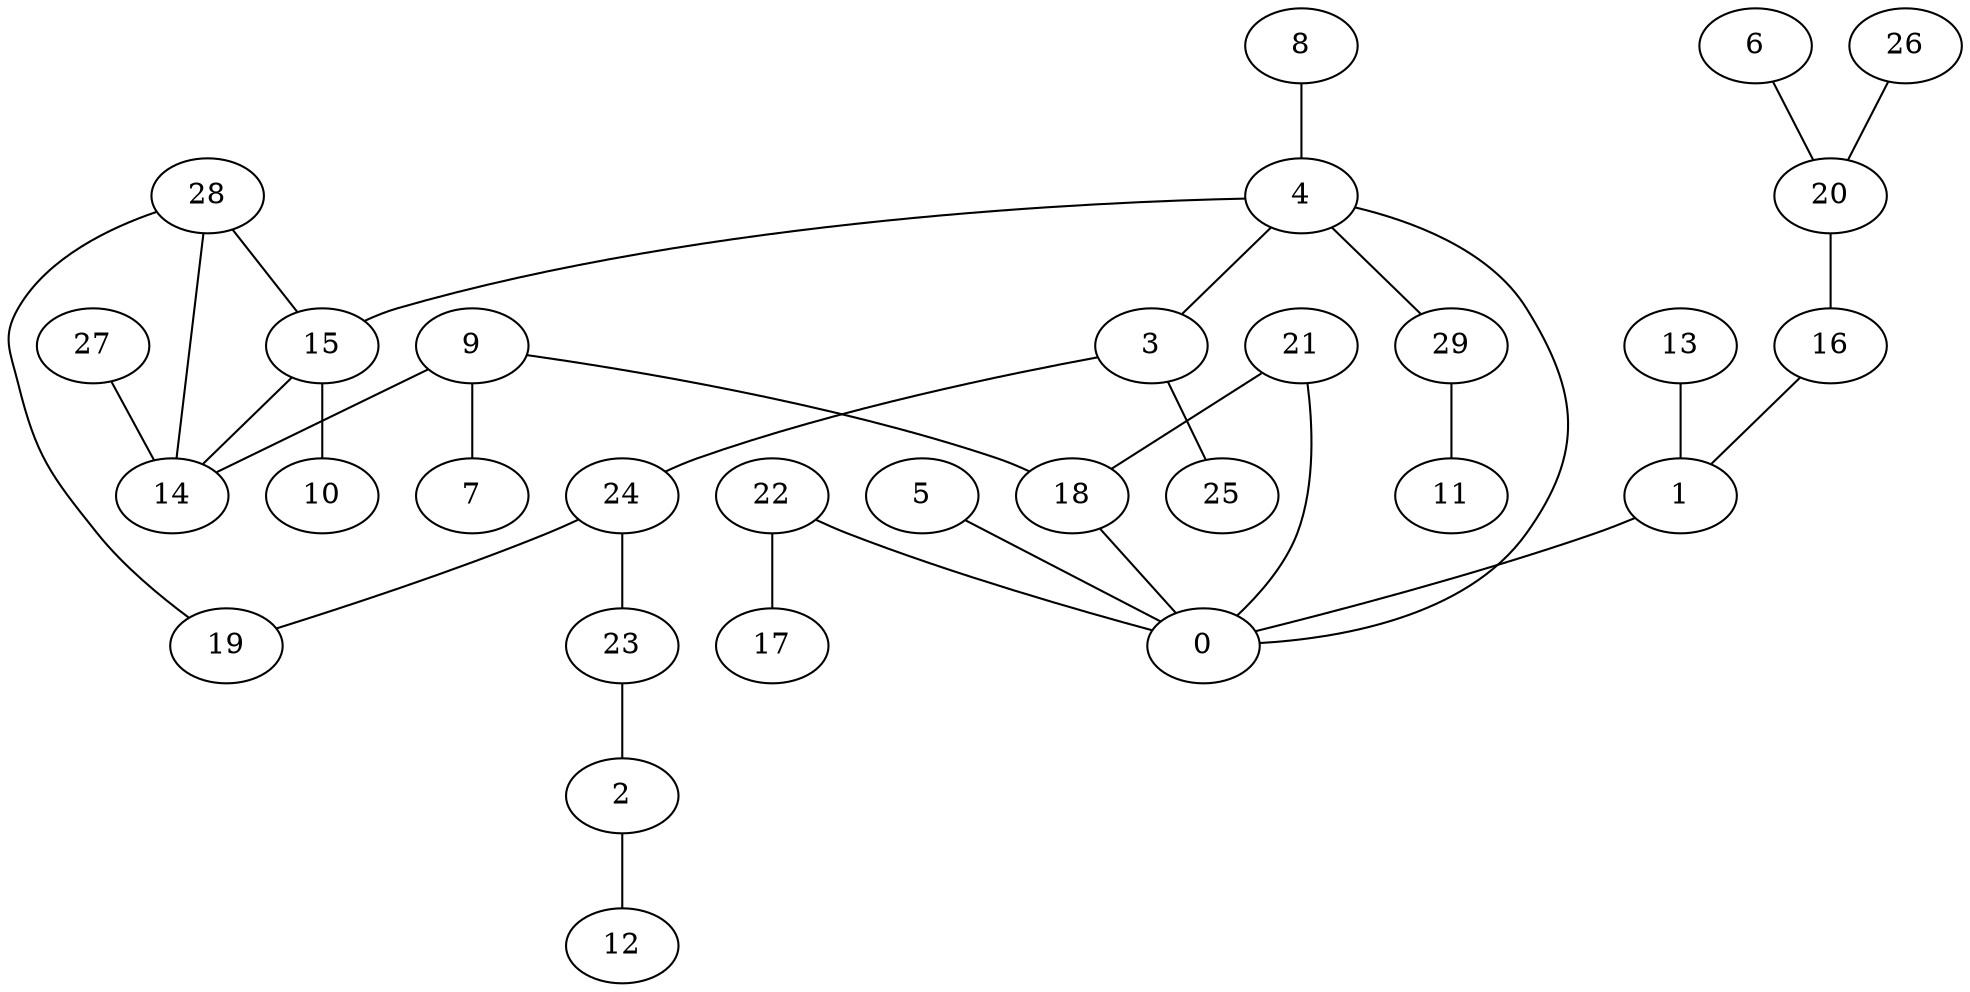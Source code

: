 digraph GG_graph {

subgraph G_graph {
edge [color = black]
"28" -> "15" [dir = none]
"26" -> "20" [dir = none]
"16" -> "1" [dir = none]
"6" -> "20" [dir = none]
"3" -> "25" [dir = none]
"3" -> "24" [dir = none]
"22" -> "17" [dir = none]
"22" -> "0" [dir = none]
"1" -> "0" [dir = none]
"9" -> "7" [dir = none]
"9" -> "14" [dir = none]
"13" -> "1" [dir = none]
"15" -> "10" [dir = none]
"15" -> "14" [dir = none]
"29" -> "11" [dir = none]
"20" -> "16" [dir = none]
"24" -> "23" [dir = none]
"24" -> "19" [dir = none]
"4" -> "29" [dir = none]
"4" -> "15" [dir = none]
"4" -> "0" [dir = none]
"4" -> "3" [dir = none]
"5" -> "0" [dir = none]
"21" -> "18" [dir = none]
"21" -> "0" [dir = none]
"23" -> "2" [dir = none]
"2" -> "12" [dir = none]
"27" -> "14" [dir = none]
"8" -> "4" [dir = none]
"28" -> "19" [dir = none]
"28" -> "14" [dir = none]
"9" -> "18" [dir = none]
"18" -> "0" [dir = none]
}

}
